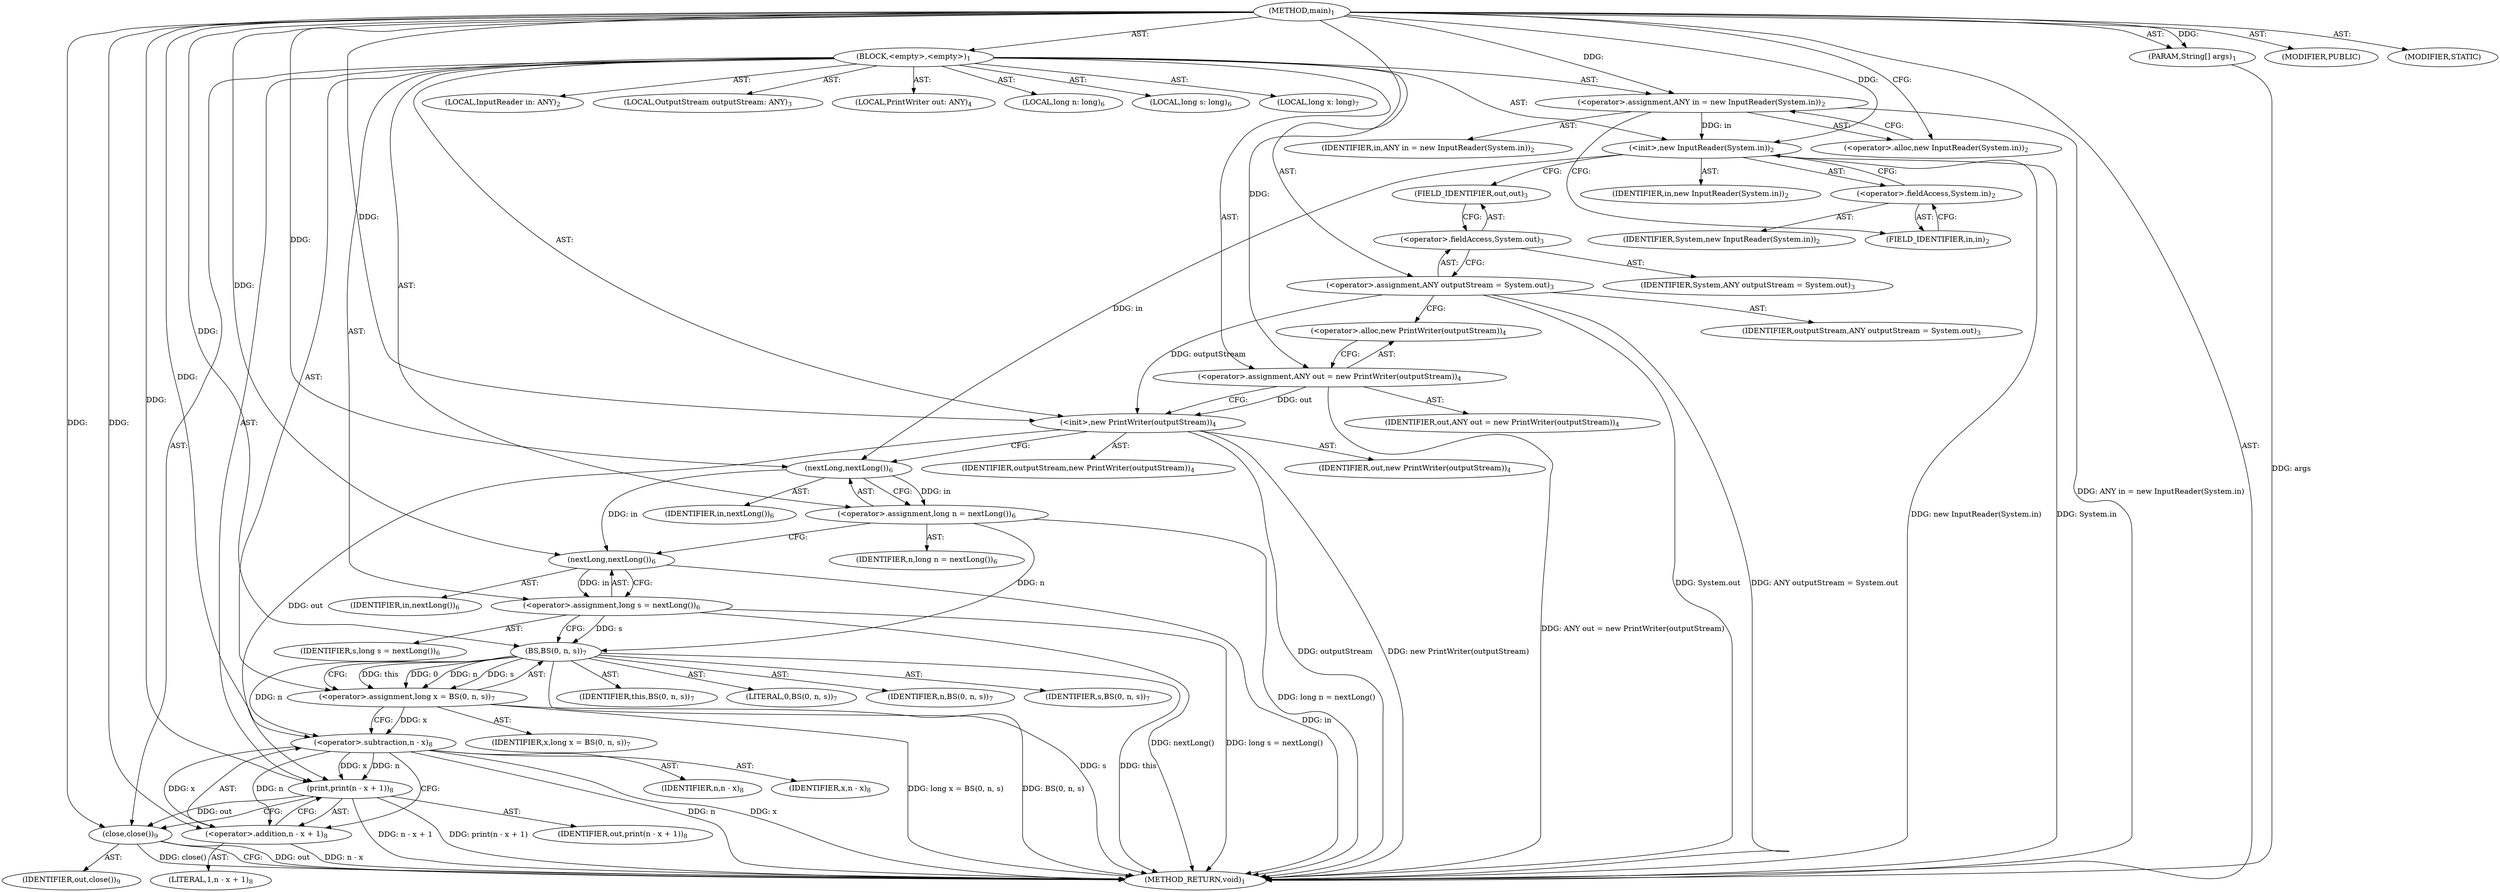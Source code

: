 digraph "main" {  
"21" [label = <(METHOD,main)<SUB>1</SUB>> ]
"22" [label = <(PARAM,String[] args)<SUB>1</SUB>> ]
"23" [label = <(BLOCK,&lt;empty&gt;,&lt;empty&gt;)<SUB>1</SUB>> ]
"4" [label = <(LOCAL,InputReader in: ANY)<SUB>2</SUB>> ]
"24" [label = <(&lt;operator&gt;.assignment,ANY in = new InputReader(System.in))<SUB>2</SUB>> ]
"25" [label = <(IDENTIFIER,in,ANY in = new InputReader(System.in))<SUB>2</SUB>> ]
"26" [label = <(&lt;operator&gt;.alloc,new InputReader(System.in))<SUB>2</SUB>> ]
"27" [label = <(&lt;init&gt;,new InputReader(System.in))<SUB>2</SUB>> ]
"3" [label = <(IDENTIFIER,in,new InputReader(System.in))<SUB>2</SUB>> ]
"28" [label = <(&lt;operator&gt;.fieldAccess,System.in)<SUB>2</SUB>> ]
"29" [label = <(IDENTIFIER,System,new InputReader(System.in))<SUB>2</SUB>> ]
"30" [label = <(FIELD_IDENTIFIER,in,in)<SUB>2</SUB>> ]
"31" [label = <(LOCAL,OutputStream outputStream: ANY)<SUB>3</SUB>> ]
"32" [label = <(&lt;operator&gt;.assignment,ANY outputStream = System.out)<SUB>3</SUB>> ]
"33" [label = <(IDENTIFIER,outputStream,ANY outputStream = System.out)<SUB>3</SUB>> ]
"34" [label = <(&lt;operator&gt;.fieldAccess,System.out)<SUB>3</SUB>> ]
"35" [label = <(IDENTIFIER,System,ANY outputStream = System.out)<SUB>3</SUB>> ]
"36" [label = <(FIELD_IDENTIFIER,out,out)<SUB>3</SUB>> ]
"6" [label = <(LOCAL,PrintWriter out: ANY)<SUB>4</SUB>> ]
"37" [label = <(&lt;operator&gt;.assignment,ANY out = new PrintWriter(outputStream))<SUB>4</SUB>> ]
"38" [label = <(IDENTIFIER,out,ANY out = new PrintWriter(outputStream))<SUB>4</SUB>> ]
"39" [label = <(&lt;operator&gt;.alloc,new PrintWriter(outputStream))<SUB>4</SUB>> ]
"40" [label = <(&lt;init&gt;,new PrintWriter(outputStream))<SUB>4</SUB>> ]
"5" [label = <(IDENTIFIER,out,new PrintWriter(outputStream))<SUB>4</SUB>> ]
"41" [label = <(IDENTIFIER,outputStream,new PrintWriter(outputStream))<SUB>4</SUB>> ]
"42" [label = <(LOCAL,long n: long)<SUB>6</SUB>> ]
"43" [label = <(LOCAL,long s: long)<SUB>6</SUB>> ]
"44" [label = <(&lt;operator&gt;.assignment,long n = nextLong())<SUB>6</SUB>> ]
"45" [label = <(IDENTIFIER,n,long n = nextLong())<SUB>6</SUB>> ]
"46" [label = <(nextLong,nextLong())<SUB>6</SUB>> ]
"47" [label = <(IDENTIFIER,in,nextLong())<SUB>6</SUB>> ]
"48" [label = <(&lt;operator&gt;.assignment,long s = nextLong())<SUB>6</SUB>> ]
"49" [label = <(IDENTIFIER,s,long s = nextLong())<SUB>6</SUB>> ]
"50" [label = <(nextLong,nextLong())<SUB>6</SUB>> ]
"51" [label = <(IDENTIFIER,in,nextLong())<SUB>6</SUB>> ]
"52" [label = <(LOCAL,long x: long)<SUB>7</SUB>> ]
"53" [label = <(&lt;operator&gt;.assignment,long x = BS(0, n, s))<SUB>7</SUB>> ]
"54" [label = <(IDENTIFIER,x,long x = BS(0, n, s))<SUB>7</SUB>> ]
"55" [label = <(BS,BS(0, n, s))<SUB>7</SUB>> ]
"56" [label = <(IDENTIFIER,this,BS(0, n, s))<SUB>7</SUB>> ]
"57" [label = <(LITERAL,0,BS(0, n, s))<SUB>7</SUB>> ]
"58" [label = <(IDENTIFIER,n,BS(0, n, s))<SUB>7</SUB>> ]
"59" [label = <(IDENTIFIER,s,BS(0, n, s))<SUB>7</SUB>> ]
"60" [label = <(print,print(n - x + 1))<SUB>8</SUB>> ]
"61" [label = <(IDENTIFIER,out,print(n - x + 1))<SUB>8</SUB>> ]
"62" [label = <(&lt;operator&gt;.addition,n - x + 1)<SUB>8</SUB>> ]
"63" [label = <(&lt;operator&gt;.subtraction,n - x)<SUB>8</SUB>> ]
"64" [label = <(IDENTIFIER,n,n - x)<SUB>8</SUB>> ]
"65" [label = <(IDENTIFIER,x,n - x)<SUB>8</SUB>> ]
"66" [label = <(LITERAL,1,n - x + 1)<SUB>8</SUB>> ]
"67" [label = <(close,close())<SUB>9</SUB>> ]
"68" [label = <(IDENTIFIER,out,close())<SUB>9</SUB>> ]
"69" [label = <(MODIFIER,PUBLIC)> ]
"70" [label = <(MODIFIER,STATIC)> ]
"71" [label = <(METHOD_RETURN,void)<SUB>1</SUB>> ]
  "21" -> "22"  [ label = "AST: "] 
  "21" -> "23"  [ label = "AST: "] 
  "21" -> "69"  [ label = "AST: "] 
  "21" -> "70"  [ label = "AST: "] 
  "21" -> "71"  [ label = "AST: "] 
  "23" -> "4"  [ label = "AST: "] 
  "23" -> "24"  [ label = "AST: "] 
  "23" -> "27"  [ label = "AST: "] 
  "23" -> "31"  [ label = "AST: "] 
  "23" -> "32"  [ label = "AST: "] 
  "23" -> "6"  [ label = "AST: "] 
  "23" -> "37"  [ label = "AST: "] 
  "23" -> "40"  [ label = "AST: "] 
  "23" -> "42"  [ label = "AST: "] 
  "23" -> "43"  [ label = "AST: "] 
  "23" -> "44"  [ label = "AST: "] 
  "23" -> "48"  [ label = "AST: "] 
  "23" -> "52"  [ label = "AST: "] 
  "23" -> "53"  [ label = "AST: "] 
  "23" -> "60"  [ label = "AST: "] 
  "23" -> "67"  [ label = "AST: "] 
  "24" -> "25"  [ label = "AST: "] 
  "24" -> "26"  [ label = "AST: "] 
  "27" -> "3"  [ label = "AST: "] 
  "27" -> "28"  [ label = "AST: "] 
  "28" -> "29"  [ label = "AST: "] 
  "28" -> "30"  [ label = "AST: "] 
  "32" -> "33"  [ label = "AST: "] 
  "32" -> "34"  [ label = "AST: "] 
  "34" -> "35"  [ label = "AST: "] 
  "34" -> "36"  [ label = "AST: "] 
  "37" -> "38"  [ label = "AST: "] 
  "37" -> "39"  [ label = "AST: "] 
  "40" -> "5"  [ label = "AST: "] 
  "40" -> "41"  [ label = "AST: "] 
  "44" -> "45"  [ label = "AST: "] 
  "44" -> "46"  [ label = "AST: "] 
  "46" -> "47"  [ label = "AST: "] 
  "48" -> "49"  [ label = "AST: "] 
  "48" -> "50"  [ label = "AST: "] 
  "50" -> "51"  [ label = "AST: "] 
  "53" -> "54"  [ label = "AST: "] 
  "53" -> "55"  [ label = "AST: "] 
  "55" -> "56"  [ label = "AST: "] 
  "55" -> "57"  [ label = "AST: "] 
  "55" -> "58"  [ label = "AST: "] 
  "55" -> "59"  [ label = "AST: "] 
  "60" -> "61"  [ label = "AST: "] 
  "60" -> "62"  [ label = "AST: "] 
  "62" -> "63"  [ label = "AST: "] 
  "62" -> "66"  [ label = "AST: "] 
  "63" -> "64"  [ label = "AST: "] 
  "63" -> "65"  [ label = "AST: "] 
  "67" -> "68"  [ label = "AST: "] 
  "24" -> "30"  [ label = "CFG: "] 
  "27" -> "36"  [ label = "CFG: "] 
  "32" -> "39"  [ label = "CFG: "] 
  "37" -> "40"  [ label = "CFG: "] 
  "40" -> "46"  [ label = "CFG: "] 
  "44" -> "50"  [ label = "CFG: "] 
  "48" -> "55"  [ label = "CFG: "] 
  "53" -> "63"  [ label = "CFG: "] 
  "60" -> "67"  [ label = "CFG: "] 
  "67" -> "71"  [ label = "CFG: "] 
  "26" -> "24"  [ label = "CFG: "] 
  "28" -> "27"  [ label = "CFG: "] 
  "34" -> "32"  [ label = "CFG: "] 
  "39" -> "37"  [ label = "CFG: "] 
  "46" -> "44"  [ label = "CFG: "] 
  "50" -> "48"  [ label = "CFG: "] 
  "55" -> "53"  [ label = "CFG: "] 
  "62" -> "60"  [ label = "CFG: "] 
  "30" -> "28"  [ label = "CFG: "] 
  "36" -> "34"  [ label = "CFG: "] 
  "63" -> "62"  [ label = "CFG: "] 
  "21" -> "26"  [ label = "CFG: "] 
  "22" -> "71"  [ label = "DDG: args"] 
  "24" -> "71"  [ label = "DDG: ANY in = new InputReader(System.in)"] 
  "27" -> "71"  [ label = "DDG: System.in"] 
  "27" -> "71"  [ label = "DDG: new InputReader(System.in)"] 
  "32" -> "71"  [ label = "DDG: System.out"] 
  "32" -> "71"  [ label = "DDG: ANY outputStream = System.out"] 
  "37" -> "71"  [ label = "DDG: ANY out = new PrintWriter(outputStream)"] 
  "40" -> "71"  [ label = "DDG: outputStream"] 
  "40" -> "71"  [ label = "DDG: new PrintWriter(outputStream)"] 
  "44" -> "71"  [ label = "DDG: long n = nextLong()"] 
  "50" -> "71"  [ label = "DDG: in"] 
  "48" -> "71"  [ label = "DDG: nextLong()"] 
  "48" -> "71"  [ label = "DDG: long s = nextLong()"] 
  "55" -> "71"  [ label = "DDG: s"] 
  "53" -> "71"  [ label = "DDG: BS(0, n, s)"] 
  "53" -> "71"  [ label = "DDG: long x = BS(0, n, s)"] 
  "63" -> "71"  [ label = "DDG: n"] 
  "63" -> "71"  [ label = "DDG: x"] 
  "62" -> "71"  [ label = "DDG: n - x"] 
  "60" -> "71"  [ label = "DDG: n - x + 1"] 
  "60" -> "71"  [ label = "DDG: print(n - x + 1)"] 
  "67" -> "71"  [ label = "DDG: out"] 
  "67" -> "71"  [ label = "DDG: close()"] 
  "55" -> "71"  [ label = "DDG: this"] 
  "21" -> "22"  [ label = "DDG: "] 
  "21" -> "24"  [ label = "DDG: "] 
  "21" -> "37"  [ label = "DDG: "] 
  "46" -> "44"  [ label = "DDG: in"] 
  "50" -> "48"  [ label = "DDG: in"] 
  "55" -> "53"  [ label = "DDG: this"] 
  "55" -> "53"  [ label = "DDG: 0"] 
  "55" -> "53"  [ label = "DDG: n"] 
  "55" -> "53"  [ label = "DDG: s"] 
  "24" -> "27"  [ label = "DDG: in"] 
  "21" -> "27"  [ label = "DDG: "] 
  "37" -> "40"  [ label = "DDG: out"] 
  "21" -> "40"  [ label = "DDG: "] 
  "32" -> "40"  [ label = "DDG: outputStream"] 
  "40" -> "60"  [ label = "DDG: out"] 
  "21" -> "60"  [ label = "DDG: "] 
  "63" -> "60"  [ label = "DDG: n"] 
  "63" -> "60"  [ label = "DDG: x"] 
  "60" -> "67"  [ label = "DDG: out"] 
  "21" -> "67"  [ label = "DDG: "] 
  "27" -> "46"  [ label = "DDG: in"] 
  "21" -> "46"  [ label = "DDG: "] 
  "46" -> "50"  [ label = "DDG: in"] 
  "21" -> "50"  [ label = "DDG: "] 
  "21" -> "55"  [ label = "DDG: "] 
  "44" -> "55"  [ label = "DDG: n"] 
  "48" -> "55"  [ label = "DDG: s"] 
  "63" -> "62"  [ label = "DDG: n"] 
  "63" -> "62"  [ label = "DDG: x"] 
  "21" -> "62"  [ label = "DDG: "] 
  "55" -> "63"  [ label = "DDG: n"] 
  "21" -> "63"  [ label = "DDG: "] 
  "53" -> "63"  [ label = "DDG: x"] 
}
